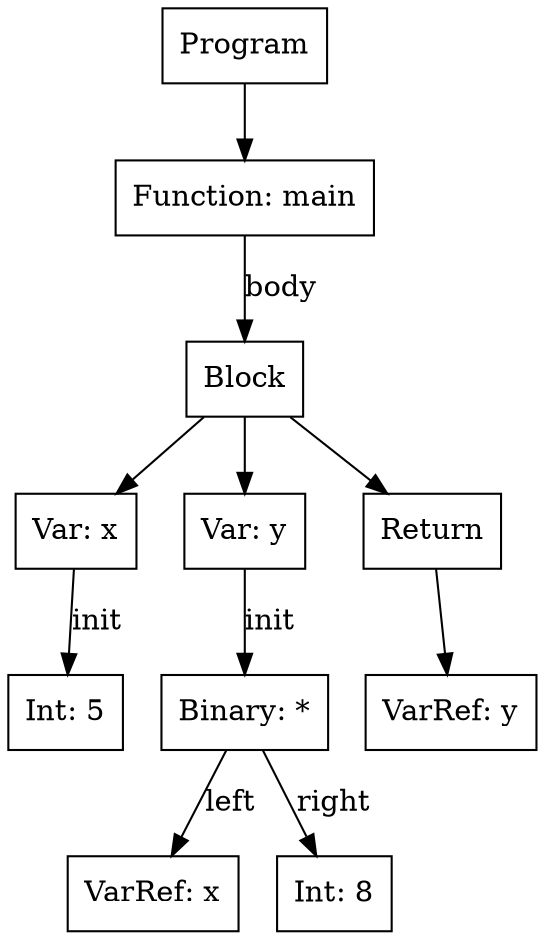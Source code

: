 digraph AST {
    node [shape=box];
    node0x58d8e2b37930 [label="Program"];
    node0x58d8e2b37930 -> node0x58d8e2b378e0;
    node0x58d8e2b378e0 [label="Function: main"];
    node0x58d8e2b378e0 -> node0x58d8e2b37570 [label="body"];
    node0x58d8e2b37570 [label="Block"];
    node0x58d8e2b37570 -> node0x58d8e2b37630;
    node0x58d8e2b37630 [label="Var: x"];
    node0x58d8e2b37630 -> node0x58d8e2b375e0 [label="init"];
    node0x58d8e2b375e0 [label="Int: 5"];
    node0x58d8e2b37570 -> node0x58d8e2b377d0;
    node0x58d8e2b377d0 [label="Var: y"];
    node0x58d8e2b377d0 -> node0x58d8e2b37780 [label="init"];
    node0x58d8e2b37780 [label="Binary: *"];
    node0x58d8e2b37780 -> node0x58d8e2b376e0 [label="left"];
    node0x58d8e2b37780 -> node0x58d8e2b37730 [label="right"];
    node0x58d8e2b376e0 [label="VarRef: x"];
    node0x58d8e2b37730 [label="Int: 8"];
    node0x58d8e2b37570 -> node0x58d8e2b37890;
    node0x58d8e2b37890 [label="Return"];
    node0x58d8e2b37890 -> node0x58d8e2b37840;
    node0x58d8e2b37840 [label="VarRef: y"];
}
